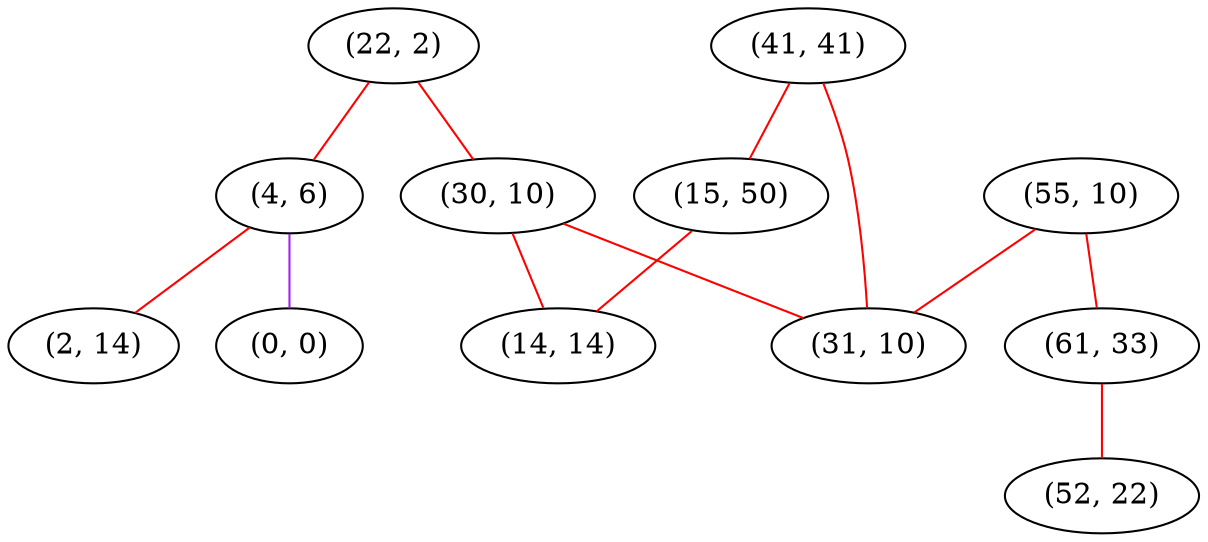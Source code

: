 graph "" {
"(22, 2)";
"(4, 6)";
"(55, 10)";
"(41, 41)";
"(0, 0)";
"(61, 33)";
"(30, 10)";
"(15, 50)";
"(14, 14)";
"(2, 14)";
"(31, 10)";
"(52, 22)";
"(22, 2)" -- "(30, 10)"  [color=red, key=0, weight=1];
"(22, 2)" -- "(4, 6)"  [color=red, key=0, weight=1];
"(4, 6)" -- "(2, 14)"  [color=red, key=0, weight=1];
"(4, 6)" -- "(0, 0)"  [color=purple, key=0, weight=4];
"(55, 10)" -- "(61, 33)"  [color=red, key=0, weight=1];
"(55, 10)" -- "(31, 10)"  [color=red, key=0, weight=1];
"(41, 41)" -- "(31, 10)"  [color=red, key=0, weight=1];
"(41, 41)" -- "(15, 50)"  [color=red, key=0, weight=1];
"(61, 33)" -- "(52, 22)"  [color=red, key=0, weight=1];
"(30, 10)" -- "(31, 10)"  [color=red, key=0, weight=1];
"(30, 10)" -- "(14, 14)"  [color=red, key=0, weight=1];
"(15, 50)" -- "(14, 14)"  [color=red, key=0, weight=1];
}
